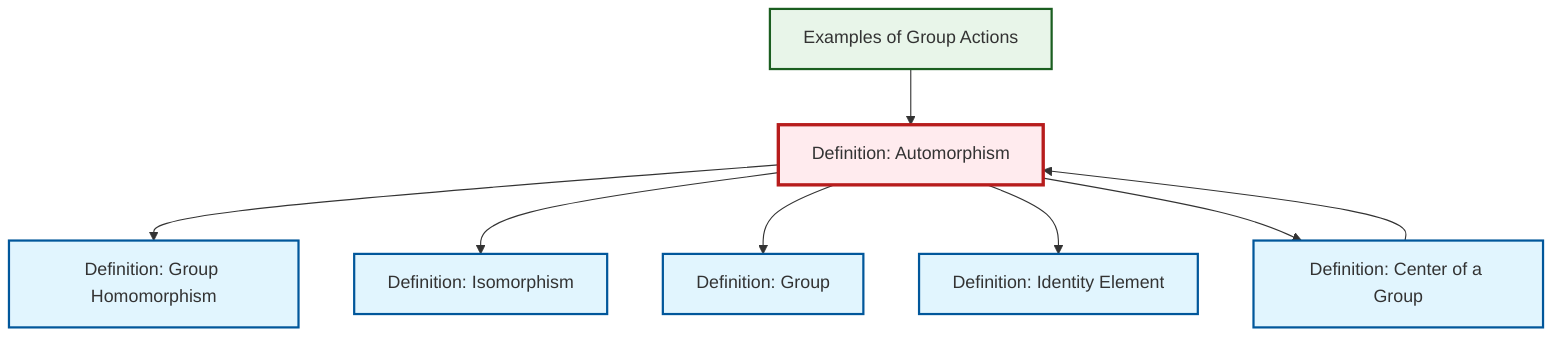 graph TD
    classDef definition fill:#e1f5fe,stroke:#01579b,stroke-width:2px
    classDef theorem fill:#f3e5f5,stroke:#4a148c,stroke-width:2px
    classDef axiom fill:#fff3e0,stroke:#e65100,stroke-width:2px
    classDef example fill:#e8f5e9,stroke:#1b5e20,stroke-width:2px
    classDef current fill:#ffebee,stroke:#b71c1c,stroke-width:3px
    def-homomorphism["Definition: Group Homomorphism"]:::definition
    def-group["Definition: Group"]:::definition
    def-automorphism["Definition: Automorphism"]:::definition
    def-identity-element["Definition: Identity Element"]:::definition
    ex-group-action-examples["Examples of Group Actions"]:::example
    def-center-of-group["Definition: Center of a Group"]:::definition
    def-isomorphism["Definition: Isomorphism"]:::definition
    def-automorphism --> def-homomorphism
    def-automorphism --> def-isomorphism
    def-automorphism --> def-group
    def-automorphism --> def-identity-element
    def-automorphism --> def-center-of-group
    ex-group-action-examples --> def-automorphism
    def-center-of-group --> def-automorphism
    class def-automorphism current
